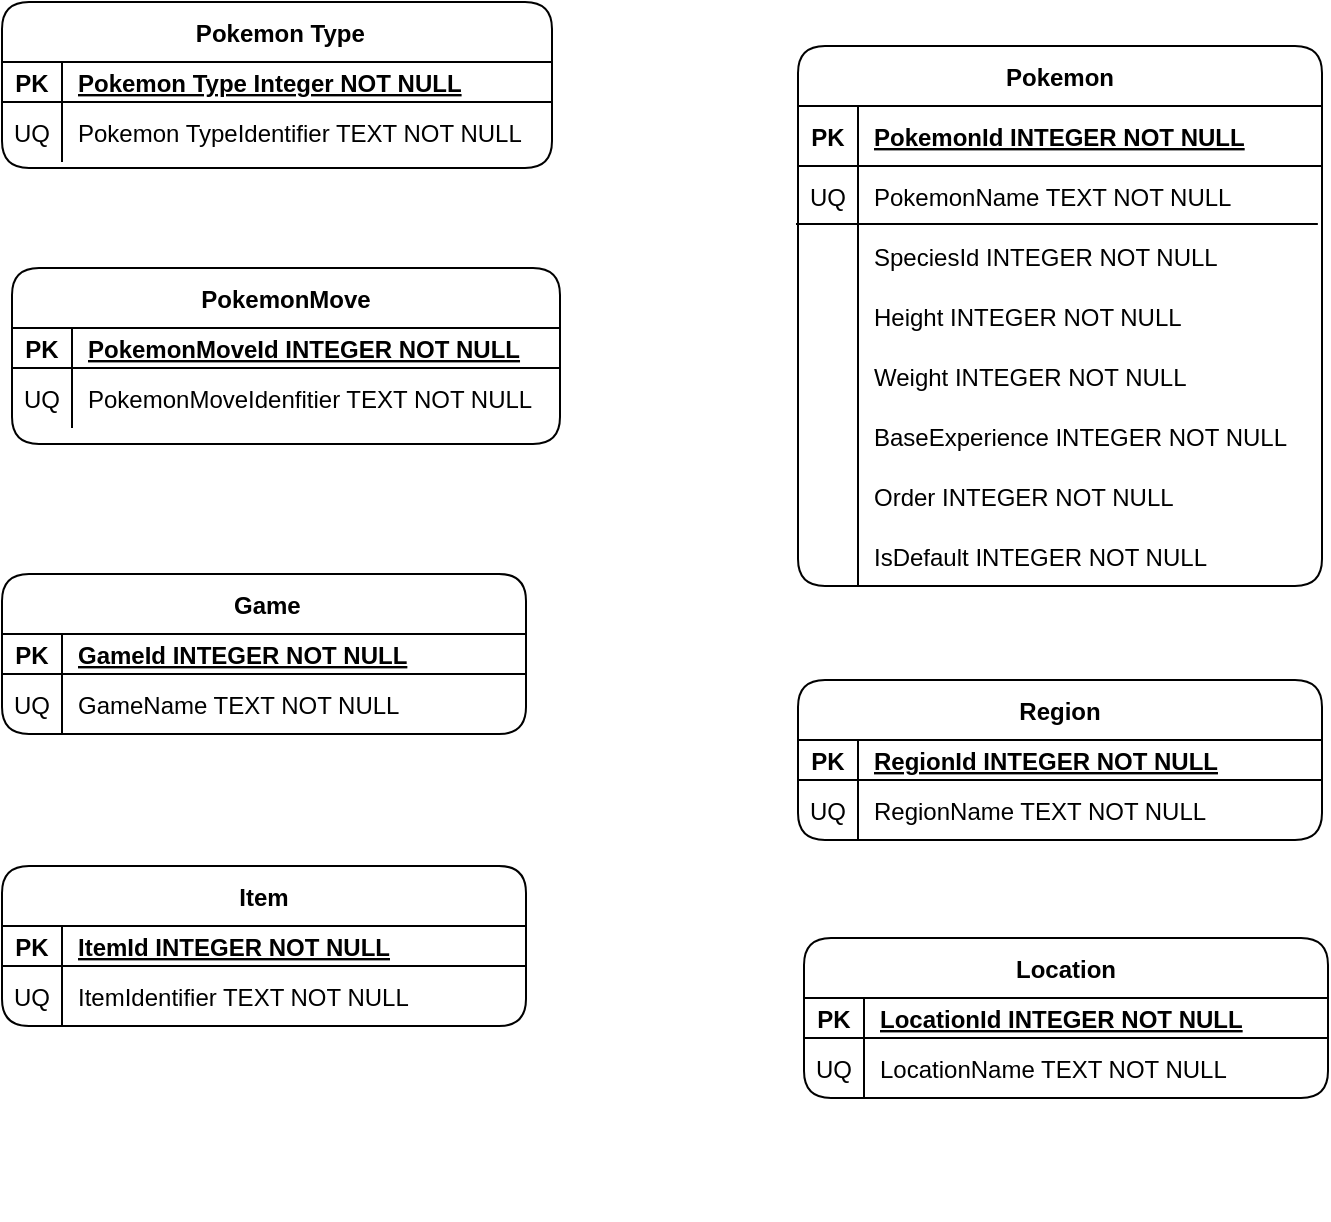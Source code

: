 <mxfile version="17.2.4" type="device"><diagram id="R2lEEEUBdFMjLlhIrx00" name="PokeCSharpDB"><mxGraphModel dx="1104" dy="680" grid="0" gridSize="10" guides="1" tooltips="1" connect="1" arrows="1" fold="1" page="1" pageScale="1" pageWidth="850" pageHeight="1100" math="0" shadow="0" extFonts="Permanent Marker^https://fonts.googleapis.com/css?family=Permanent+Marker"><root><mxCell id="0"/><mxCell id="1" parent="0"/><mxCell id="_UPEhuctneDsrUe--_zI-16" value="Pokemon" style="shape=table;startSize=30;container=1;collapsible=1;childLayout=tableLayout;fixedRows=1;rowLines=0;fontStyle=1;align=center;resizeLast=1;rounded=1;" parent="1" vertex="1"><mxGeometry x="439" y="276" width="262" height="270" as="geometry"/></mxCell><mxCell id="_UPEhuctneDsrUe--_zI-17" value="" style="shape=tableRow;horizontal=0;startSize=0;swimlaneHead=0;swimlaneBody=0;fillColor=none;collapsible=0;dropTarget=0;points=[[0,0.5],[1,0.5]];portConstraint=eastwest;top=0;left=0;right=0;bottom=1;rounded=1;" parent="_UPEhuctneDsrUe--_zI-16" vertex="1"><mxGeometry y="30" width="262" height="30" as="geometry"/></mxCell><mxCell id="_UPEhuctneDsrUe--_zI-18" value="PK" style="shape=partialRectangle;connectable=0;fillColor=none;top=0;left=0;bottom=0;right=0;fontStyle=1;overflow=hidden;rounded=1;" parent="_UPEhuctneDsrUe--_zI-17" vertex="1"><mxGeometry width="30" height="30" as="geometry"><mxRectangle width="30" height="30" as="alternateBounds"/></mxGeometry></mxCell><mxCell id="_UPEhuctneDsrUe--_zI-19" value="PokemonId INTEGER NOT NULL" style="shape=partialRectangle;connectable=0;fillColor=none;top=0;left=0;bottom=0;right=0;align=left;spacingLeft=6;fontStyle=5;overflow=hidden;rounded=1;" parent="_UPEhuctneDsrUe--_zI-17" vertex="1"><mxGeometry x="30" width="232" height="30" as="geometry"><mxRectangle width="232" height="30" as="alternateBounds"/></mxGeometry></mxCell><mxCell id="_UPEhuctneDsrUe--_zI-20" value="" style="shape=tableRow;horizontal=0;startSize=0;swimlaneHead=0;swimlaneBody=0;fillColor=none;collapsible=0;dropTarget=0;points=[[0,0.5],[1,0.5]];portConstraint=eastwest;top=0;left=0;right=0;bottom=0;rounded=1;" parent="_UPEhuctneDsrUe--_zI-16" vertex="1"><mxGeometry y="60" width="262" height="30" as="geometry"/></mxCell><mxCell id="_UPEhuctneDsrUe--_zI-21" value="UQ" style="shape=partialRectangle;connectable=0;fillColor=none;top=0;left=0;bottom=0;right=0;editable=1;overflow=hidden;rounded=1;" parent="_UPEhuctneDsrUe--_zI-20" vertex="1"><mxGeometry width="30" height="30" as="geometry"><mxRectangle width="30" height="30" as="alternateBounds"/></mxGeometry></mxCell><mxCell id="_UPEhuctneDsrUe--_zI-22" value="PokemonName TEXT NOT NULL" style="shape=partialRectangle;connectable=0;fillColor=none;top=0;left=0;bottom=0;right=0;align=left;spacingLeft=6;overflow=hidden;rounded=1;" parent="_UPEhuctneDsrUe--_zI-20" vertex="1"><mxGeometry x="30" width="232" height="30" as="geometry"><mxRectangle width="232" height="30" as="alternateBounds"/></mxGeometry></mxCell><mxCell id="_UPEhuctneDsrUe--_zI-23" value="" style="shape=tableRow;horizontal=0;startSize=0;swimlaneHead=0;swimlaneBody=0;fillColor=none;collapsible=0;dropTarget=0;points=[[0,0.5],[1,0.5]];portConstraint=eastwest;top=0;left=0;right=0;bottom=0;rounded=1;" parent="_UPEhuctneDsrUe--_zI-16" vertex="1"><mxGeometry y="90" width="262" height="30" as="geometry"/></mxCell><mxCell id="_UPEhuctneDsrUe--_zI-24" value="" style="shape=partialRectangle;connectable=0;fillColor=none;top=0;left=0;bottom=0;right=0;editable=1;overflow=hidden;rounded=1;" parent="_UPEhuctneDsrUe--_zI-23" vertex="1"><mxGeometry width="30" height="30" as="geometry"><mxRectangle width="30" height="30" as="alternateBounds"/></mxGeometry></mxCell><mxCell id="_UPEhuctneDsrUe--_zI-25" value="SpeciesId INTEGER NOT NULL" style="shape=partialRectangle;connectable=0;fillColor=none;top=0;left=0;bottom=0;right=0;align=left;spacingLeft=6;overflow=hidden;rounded=1;" parent="_UPEhuctneDsrUe--_zI-23" vertex="1"><mxGeometry x="30" width="232" height="30" as="geometry"><mxRectangle width="232" height="30" as="alternateBounds"/></mxGeometry></mxCell><mxCell id="_UPEhuctneDsrUe--_zI-26" value="" style="shape=tableRow;horizontal=0;startSize=0;swimlaneHead=0;swimlaneBody=0;fillColor=none;collapsible=0;dropTarget=0;points=[[0,0.5],[1,0.5]];portConstraint=eastwest;top=0;left=0;right=0;bottom=0;rounded=1;" parent="_UPEhuctneDsrUe--_zI-16" vertex="1"><mxGeometry y="120" width="262" height="30" as="geometry"/></mxCell><mxCell id="_UPEhuctneDsrUe--_zI-27" value="" style="shape=partialRectangle;connectable=0;fillColor=none;top=0;left=0;bottom=0;right=0;editable=1;overflow=hidden;rounded=1;" parent="_UPEhuctneDsrUe--_zI-26" vertex="1"><mxGeometry width="30" height="30" as="geometry"><mxRectangle width="30" height="30" as="alternateBounds"/></mxGeometry></mxCell><mxCell id="_UPEhuctneDsrUe--_zI-28" value="Height INTEGER NOT NULL" style="shape=partialRectangle;connectable=0;fillColor=none;top=0;left=0;bottom=0;right=0;align=left;spacingLeft=6;overflow=hidden;rounded=1;" parent="_UPEhuctneDsrUe--_zI-26" vertex="1"><mxGeometry x="30" width="232" height="30" as="geometry"><mxRectangle width="232" height="30" as="alternateBounds"/></mxGeometry></mxCell><mxCell id="_UPEhuctneDsrUe--_zI-29" value="" style="shape=tableRow;horizontal=0;startSize=0;swimlaneHead=0;swimlaneBody=0;fillColor=none;collapsible=0;dropTarget=0;points=[[0,0.5],[1,0.5]];portConstraint=eastwest;top=0;left=0;right=0;bottom=0;rounded=1;" parent="_UPEhuctneDsrUe--_zI-16" vertex="1"><mxGeometry y="150" width="262" height="30" as="geometry"/></mxCell><mxCell id="_UPEhuctneDsrUe--_zI-30" value="" style="shape=partialRectangle;connectable=0;fillColor=none;top=0;left=0;bottom=0;right=0;editable=1;overflow=hidden;rounded=1;" parent="_UPEhuctneDsrUe--_zI-29" vertex="1"><mxGeometry width="30" height="30" as="geometry"><mxRectangle width="30" height="30" as="alternateBounds"/></mxGeometry></mxCell><mxCell id="_UPEhuctneDsrUe--_zI-31" value="Weight INTEGER NOT NULL" style="shape=partialRectangle;connectable=0;fillColor=none;top=0;left=0;bottom=0;right=0;align=left;spacingLeft=6;overflow=hidden;rounded=1;" parent="_UPEhuctneDsrUe--_zI-29" vertex="1"><mxGeometry x="30" width="232" height="30" as="geometry"><mxRectangle width="232" height="30" as="alternateBounds"/></mxGeometry></mxCell><mxCell id="_UPEhuctneDsrUe--_zI-32" value="" style="shape=tableRow;horizontal=0;startSize=0;swimlaneHead=0;swimlaneBody=0;fillColor=none;collapsible=0;dropTarget=0;points=[[0,0.5],[1,0.5]];portConstraint=eastwest;top=0;left=0;right=0;bottom=0;rounded=1;" parent="_UPEhuctneDsrUe--_zI-16" vertex="1"><mxGeometry y="180" width="262" height="30" as="geometry"/></mxCell><mxCell id="_UPEhuctneDsrUe--_zI-33" value="" style="shape=partialRectangle;connectable=0;fillColor=none;top=0;left=0;bottom=0;right=0;editable=1;overflow=hidden;rounded=1;" parent="_UPEhuctneDsrUe--_zI-32" vertex="1"><mxGeometry width="30" height="30" as="geometry"><mxRectangle width="30" height="30" as="alternateBounds"/></mxGeometry></mxCell><mxCell id="_UPEhuctneDsrUe--_zI-34" value="BaseExperience INTEGER NOT NULL" style="shape=partialRectangle;connectable=0;fillColor=none;top=0;left=0;bottom=0;right=0;align=left;spacingLeft=6;overflow=hidden;rounded=1;" parent="_UPEhuctneDsrUe--_zI-32" vertex="1"><mxGeometry x="30" width="232" height="30" as="geometry"><mxRectangle width="232" height="30" as="alternateBounds"/></mxGeometry></mxCell><mxCell id="_UPEhuctneDsrUe--_zI-35" value="" style="shape=tableRow;horizontal=0;startSize=0;swimlaneHead=0;swimlaneBody=0;fillColor=none;collapsible=0;dropTarget=0;points=[[0,0.5],[1,0.5]];portConstraint=eastwest;top=0;left=0;right=0;bottom=0;rounded=1;" parent="_UPEhuctneDsrUe--_zI-16" vertex="1"><mxGeometry y="210" width="262" height="30" as="geometry"/></mxCell><mxCell id="_UPEhuctneDsrUe--_zI-36" value="" style="shape=partialRectangle;connectable=0;fillColor=none;top=0;left=0;bottom=0;right=0;editable=1;overflow=hidden;rounded=1;" parent="_UPEhuctneDsrUe--_zI-35" vertex="1"><mxGeometry width="30" height="30" as="geometry"><mxRectangle width="30" height="30" as="alternateBounds"/></mxGeometry></mxCell><mxCell id="_UPEhuctneDsrUe--_zI-37" value="Order INTEGER NOT NULL" style="shape=partialRectangle;connectable=0;fillColor=none;top=0;left=0;bottom=0;right=0;align=left;spacingLeft=6;overflow=hidden;rounded=1;" parent="_UPEhuctneDsrUe--_zI-35" vertex="1"><mxGeometry x="30" width="232" height="30" as="geometry"><mxRectangle width="232" height="30" as="alternateBounds"/></mxGeometry></mxCell><mxCell id="_UPEhuctneDsrUe--_zI-38" value="" style="shape=tableRow;horizontal=0;startSize=0;swimlaneHead=0;swimlaneBody=0;fillColor=none;collapsible=0;dropTarget=0;points=[[0,0.5],[1,0.5]];portConstraint=eastwest;top=0;left=0;right=0;bottom=0;rounded=1;" parent="_UPEhuctneDsrUe--_zI-16" vertex="1"><mxGeometry y="240" width="262" height="30" as="geometry"/></mxCell><mxCell id="_UPEhuctneDsrUe--_zI-39" value="" style="shape=partialRectangle;connectable=0;fillColor=none;top=0;left=0;bottom=0;right=0;editable=1;overflow=hidden;rounded=1;" parent="_UPEhuctneDsrUe--_zI-38" vertex="1"><mxGeometry width="30" height="30" as="geometry"><mxRectangle width="30" height="30" as="alternateBounds"/></mxGeometry></mxCell><mxCell id="_UPEhuctneDsrUe--_zI-40" value="IsDefault INTEGER NOT NULL" style="shape=partialRectangle;connectable=0;fillColor=none;top=0;left=0;bottom=0;right=0;align=left;spacingLeft=6;overflow=hidden;rounded=1;" parent="_UPEhuctneDsrUe--_zI-38" vertex="1"><mxGeometry x="30" width="232" height="30" as="geometry"><mxRectangle width="232" height="30" as="alternateBounds"/></mxGeometry></mxCell><mxCell id="_UPEhuctneDsrUe--_zI-41" value="" style="endArrow=none;html=1;rounded=1;entryX=0.992;entryY=-0.034;entryDx=0;entryDy=0;entryPerimeter=0;" parent="_UPEhuctneDsrUe--_zI-16" edge="1"><mxGeometry width="50" height="50" relative="1" as="geometry"><mxPoint x="-1" y="89" as="sourcePoint"/><mxPoint x="259.92" y="88.98" as="targetPoint"/></mxGeometry></mxCell><mxCell id="eKEPEqxmiqi4ELrCZO2T-1" value=" Pokemon Type" style="shape=table;startSize=30;container=1;collapsible=1;childLayout=tableLayout;fixedRows=1;rowLines=0;fontStyle=1;align=center;resizeLast=1;rounded=1;" vertex="1" parent="1"><mxGeometry x="41" y="254" width="275" height="83" as="geometry"/></mxCell><mxCell id="eKEPEqxmiqi4ELrCZO2T-2" value="" style="shape=tableRow;horizontal=0;startSize=0;swimlaneHead=0;swimlaneBody=0;fillColor=none;collapsible=0;dropTarget=0;points=[[0,0.5],[1,0.5]];portConstraint=eastwest;top=0;left=0;right=0;bottom=1;rounded=1;" vertex="1" parent="eKEPEqxmiqi4ELrCZO2T-1"><mxGeometry y="30" width="275" height="20" as="geometry"/></mxCell><mxCell id="eKEPEqxmiqi4ELrCZO2T-3" value="PK" style="shape=partialRectangle;connectable=0;fillColor=none;top=0;left=0;bottom=0;right=0;fontStyle=1;overflow=hidden;rounded=1;" vertex="1" parent="eKEPEqxmiqi4ELrCZO2T-2"><mxGeometry width="30" height="20" as="geometry"><mxRectangle width="30" height="20" as="alternateBounds"/></mxGeometry></mxCell><mxCell id="eKEPEqxmiqi4ELrCZO2T-4" value="Pokemon Type Integer NOT NULL" style="shape=partialRectangle;connectable=0;fillColor=none;top=0;left=0;bottom=0;right=0;align=left;spacingLeft=6;fontStyle=5;overflow=hidden;rounded=1;" vertex="1" parent="eKEPEqxmiqi4ELrCZO2T-2"><mxGeometry x="30" width="245" height="20" as="geometry"><mxRectangle width="245" height="20" as="alternateBounds"/></mxGeometry></mxCell><mxCell id="eKEPEqxmiqi4ELrCZO2T-5" value="" style="shape=tableRow;horizontal=0;startSize=0;swimlaneHead=0;swimlaneBody=0;fillColor=none;collapsible=0;dropTarget=0;points=[[0,0.5],[1,0.5]];portConstraint=eastwest;top=0;left=0;right=0;bottom=0;rounded=1;" vertex="1" parent="eKEPEqxmiqi4ELrCZO2T-1"><mxGeometry y="50" width="275" height="30" as="geometry"/></mxCell><mxCell id="eKEPEqxmiqi4ELrCZO2T-6" value="UQ" style="shape=partialRectangle;connectable=0;fillColor=none;top=0;left=0;bottom=0;right=0;editable=1;overflow=hidden;rounded=1;" vertex="1" parent="eKEPEqxmiqi4ELrCZO2T-5"><mxGeometry width="30" height="30" as="geometry"><mxRectangle width="30" height="30" as="alternateBounds"/></mxGeometry></mxCell><mxCell id="eKEPEqxmiqi4ELrCZO2T-7" value="Pokemon TypeIdentifier TEXT NOT NULL" style="shape=partialRectangle;connectable=0;fillColor=none;top=0;left=0;bottom=0;right=0;align=left;spacingLeft=6;overflow=hidden;rounded=1;" vertex="1" parent="eKEPEqxmiqi4ELrCZO2T-5"><mxGeometry x="30" width="245" height="30" as="geometry"><mxRectangle width="245" height="30" as="alternateBounds"/></mxGeometry></mxCell><mxCell id="eKEPEqxmiqi4ELrCZO2T-26" value="" style="endArrow=none;html=1;rounded=1;strokeColor=none;" edge="1" parent="eKEPEqxmiqi4ELrCZO2T-1"><mxGeometry width="50" height="50" relative="1" as="geometry"><mxPoint x="185" y="138" as="sourcePoint"/><mxPoint x="185" y="140" as="targetPoint"/></mxGeometry></mxCell><mxCell id="eKEPEqxmiqi4ELrCZO2T-28" value="PokemonMove" style="shape=table;startSize=30;container=1;collapsible=1;childLayout=tableLayout;fixedRows=1;rowLines=0;fontStyle=1;align=center;resizeLast=1;rounded=1;" vertex="1" parent="1"><mxGeometry x="46" y="387" width="274" height="88" as="geometry"/></mxCell><mxCell id="eKEPEqxmiqi4ELrCZO2T-29" value="" style="shape=tableRow;horizontal=0;startSize=0;swimlaneHead=0;swimlaneBody=0;fillColor=none;collapsible=0;dropTarget=0;points=[[0,0.5],[1,0.5]];portConstraint=eastwest;top=0;left=0;right=0;bottom=1;rounded=1;" vertex="1" parent="eKEPEqxmiqi4ELrCZO2T-28"><mxGeometry y="30" width="274" height="20" as="geometry"/></mxCell><mxCell id="eKEPEqxmiqi4ELrCZO2T-30" value="PK" style="shape=partialRectangle;connectable=0;fillColor=none;top=0;left=0;bottom=0;right=0;fontStyle=1;overflow=hidden;rounded=1;" vertex="1" parent="eKEPEqxmiqi4ELrCZO2T-29"><mxGeometry width="30" height="20" as="geometry"><mxRectangle width="30" height="20" as="alternateBounds"/></mxGeometry></mxCell><mxCell id="eKEPEqxmiqi4ELrCZO2T-31" value="PokemonMoveId INTEGER NOT NULL" style="shape=partialRectangle;connectable=0;fillColor=none;top=0;left=0;bottom=0;right=0;align=left;spacingLeft=6;fontStyle=5;overflow=hidden;rounded=1;" vertex="1" parent="eKEPEqxmiqi4ELrCZO2T-29"><mxGeometry x="30" width="244" height="20" as="geometry"><mxRectangle width="244" height="20" as="alternateBounds"/></mxGeometry></mxCell><mxCell id="eKEPEqxmiqi4ELrCZO2T-32" value="" style="shape=tableRow;horizontal=0;startSize=0;swimlaneHead=0;swimlaneBody=0;fillColor=none;collapsible=0;dropTarget=0;points=[[0,0.5],[1,0.5]];portConstraint=eastwest;top=0;left=0;right=0;bottom=0;rounded=1;" vertex="1" parent="eKEPEqxmiqi4ELrCZO2T-28"><mxGeometry y="50" width="274" height="30" as="geometry"/></mxCell><mxCell id="eKEPEqxmiqi4ELrCZO2T-33" value="UQ" style="shape=partialRectangle;connectable=0;fillColor=none;top=0;left=0;bottom=0;right=0;editable=1;overflow=hidden;rounded=1;" vertex="1" parent="eKEPEqxmiqi4ELrCZO2T-32"><mxGeometry width="30" height="30" as="geometry"><mxRectangle width="30" height="30" as="alternateBounds"/></mxGeometry></mxCell><mxCell id="eKEPEqxmiqi4ELrCZO2T-34" value="PokemonMoveIdenfitier TEXT NOT NULL" style="shape=partialRectangle;connectable=0;fillColor=none;top=0;left=0;bottom=0;right=0;align=left;spacingLeft=6;overflow=hidden;rounded=1;" vertex="1" parent="eKEPEqxmiqi4ELrCZO2T-32"><mxGeometry x="30" width="244" height="30" as="geometry"><mxRectangle width="244" height="30" as="alternateBounds"/></mxGeometry></mxCell><mxCell id="eKEPEqxmiqi4ELrCZO2T-35" value="" style="endArrow=none;html=1;rounded=1;strokeColor=none;" edge="1" parent="eKEPEqxmiqi4ELrCZO2T-28"><mxGeometry width="50" height="50" relative="1" as="geometry"><mxPoint x="185" y="138" as="sourcePoint"/><mxPoint x="185" y="140" as="targetPoint"/></mxGeometry></mxCell><mxCell id="eKEPEqxmiqi4ELrCZO2T-36" value=" Game" style="shape=table;startSize=30;container=1;collapsible=1;childLayout=tableLayout;fixedRows=1;rowLines=0;fontStyle=1;align=center;resizeLast=1;rounded=1;" vertex="1" parent="1"><mxGeometry x="41" y="540" width="262" height="80" as="geometry"/></mxCell><mxCell id="eKEPEqxmiqi4ELrCZO2T-37" value="" style="shape=tableRow;horizontal=0;startSize=0;swimlaneHead=0;swimlaneBody=0;fillColor=none;collapsible=0;dropTarget=0;points=[[0,0.5],[1,0.5]];portConstraint=eastwest;top=0;left=0;right=0;bottom=1;rounded=1;" vertex="1" parent="eKEPEqxmiqi4ELrCZO2T-36"><mxGeometry y="30" width="262" height="20" as="geometry"/></mxCell><mxCell id="eKEPEqxmiqi4ELrCZO2T-38" value="PK" style="shape=partialRectangle;connectable=0;fillColor=none;top=0;left=0;bottom=0;right=0;fontStyle=1;overflow=hidden;rounded=1;" vertex="1" parent="eKEPEqxmiqi4ELrCZO2T-37"><mxGeometry width="30" height="20" as="geometry"><mxRectangle width="30" height="20" as="alternateBounds"/></mxGeometry></mxCell><mxCell id="eKEPEqxmiqi4ELrCZO2T-39" value="GameId INTEGER NOT NULL" style="shape=partialRectangle;connectable=0;fillColor=none;top=0;left=0;bottom=0;right=0;align=left;spacingLeft=6;fontStyle=5;overflow=hidden;rounded=1;" vertex="1" parent="eKEPEqxmiqi4ELrCZO2T-37"><mxGeometry x="30" width="232" height="20" as="geometry"><mxRectangle width="232" height="20" as="alternateBounds"/></mxGeometry></mxCell><mxCell id="eKEPEqxmiqi4ELrCZO2T-40" value="" style="shape=tableRow;horizontal=0;startSize=0;swimlaneHead=0;swimlaneBody=0;fillColor=none;collapsible=0;dropTarget=0;points=[[0,0.5],[1,0.5]];portConstraint=eastwest;top=0;left=0;right=0;bottom=0;rounded=1;" vertex="1" parent="eKEPEqxmiqi4ELrCZO2T-36"><mxGeometry y="50" width="262" height="30" as="geometry"/></mxCell><mxCell id="eKEPEqxmiqi4ELrCZO2T-41" value="UQ" style="shape=partialRectangle;connectable=0;fillColor=none;top=0;left=0;bottom=0;right=0;editable=1;overflow=hidden;rounded=1;" vertex="1" parent="eKEPEqxmiqi4ELrCZO2T-40"><mxGeometry width="30" height="30" as="geometry"><mxRectangle width="30" height="30" as="alternateBounds"/></mxGeometry></mxCell><mxCell id="eKEPEqxmiqi4ELrCZO2T-42" value="GameName TEXT NOT NULL" style="shape=partialRectangle;connectable=0;fillColor=none;top=0;left=0;bottom=0;right=0;align=left;spacingLeft=6;overflow=hidden;rounded=1;" vertex="1" parent="eKEPEqxmiqi4ELrCZO2T-40"><mxGeometry x="30" width="232" height="30" as="geometry"><mxRectangle width="232" height="30" as="alternateBounds"/></mxGeometry></mxCell><mxCell id="eKEPEqxmiqi4ELrCZO2T-43" value="" style="endArrow=none;html=1;rounded=1;strokeColor=none;" edge="1" parent="eKEPEqxmiqi4ELrCZO2T-36"><mxGeometry width="50" height="50" relative="1" as="geometry"><mxPoint x="185" y="138" as="sourcePoint"/><mxPoint x="185" y="140" as="targetPoint"/></mxGeometry></mxCell><mxCell id="eKEPEqxmiqi4ELrCZO2T-44" value="Item" style="shape=table;startSize=30;container=1;collapsible=1;childLayout=tableLayout;fixedRows=1;rowLines=0;fontStyle=1;align=center;resizeLast=1;rounded=1;" vertex="1" parent="1"><mxGeometry x="41" y="686" width="262" height="80" as="geometry"/></mxCell><mxCell id="eKEPEqxmiqi4ELrCZO2T-45" value="" style="shape=tableRow;horizontal=0;startSize=0;swimlaneHead=0;swimlaneBody=0;fillColor=none;collapsible=0;dropTarget=0;points=[[0,0.5],[1,0.5]];portConstraint=eastwest;top=0;left=0;right=0;bottom=1;rounded=1;" vertex="1" parent="eKEPEqxmiqi4ELrCZO2T-44"><mxGeometry y="30" width="262" height="20" as="geometry"/></mxCell><mxCell id="eKEPEqxmiqi4ELrCZO2T-46" value="PK" style="shape=partialRectangle;connectable=0;fillColor=none;top=0;left=0;bottom=0;right=0;fontStyle=1;overflow=hidden;rounded=1;" vertex="1" parent="eKEPEqxmiqi4ELrCZO2T-45"><mxGeometry width="30" height="20" as="geometry"><mxRectangle width="30" height="20" as="alternateBounds"/></mxGeometry></mxCell><mxCell id="eKEPEqxmiqi4ELrCZO2T-47" value="ItemId INTEGER NOT NULL" style="shape=partialRectangle;connectable=0;fillColor=none;top=0;left=0;bottom=0;right=0;align=left;spacingLeft=6;fontStyle=5;overflow=hidden;rounded=1;" vertex="1" parent="eKEPEqxmiqi4ELrCZO2T-45"><mxGeometry x="30" width="232" height="20" as="geometry"><mxRectangle width="232" height="20" as="alternateBounds"/></mxGeometry></mxCell><mxCell id="eKEPEqxmiqi4ELrCZO2T-48" value="" style="shape=tableRow;horizontal=0;startSize=0;swimlaneHead=0;swimlaneBody=0;fillColor=none;collapsible=0;dropTarget=0;points=[[0,0.5],[1,0.5]];portConstraint=eastwest;top=0;left=0;right=0;bottom=0;rounded=1;" vertex="1" parent="eKEPEqxmiqi4ELrCZO2T-44"><mxGeometry y="50" width="262" height="30" as="geometry"/></mxCell><mxCell id="eKEPEqxmiqi4ELrCZO2T-49" value="UQ" style="shape=partialRectangle;connectable=0;fillColor=none;top=0;left=0;bottom=0;right=0;editable=1;overflow=hidden;rounded=1;" vertex="1" parent="eKEPEqxmiqi4ELrCZO2T-48"><mxGeometry width="30" height="30" as="geometry"><mxRectangle width="30" height="30" as="alternateBounds"/></mxGeometry></mxCell><mxCell id="eKEPEqxmiqi4ELrCZO2T-50" value="ItemIdentifier TEXT NOT NULL " style="shape=partialRectangle;connectable=0;fillColor=none;top=0;left=0;bottom=0;right=0;align=left;spacingLeft=6;overflow=hidden;rounded=1;" vertex="1" parent="eKEPEqxmiqi4ELrCZO2T-48"><mxGeometry x="30" width="232" height="30" as="geometry"><mxRectangle width="232" height="30" as="alternateBounds"/></mxGeometry></mxCell><mxCell id="eKEPEqxmiqi4ELrCZO2T-51" value="" style="endArrow=none;html=1;rounded=1;strokeColor=none;" edge="1" parent="eKEPEqxmiqi4ELrCZO2T-44"><mxGeometry width="50" height="50" relative="1" as="geometry"><mxPoint x="185" y="138" as="sourcePoint"/><mxPoint x="185" y="140" as="targetPoint"/></mxGeometry></mxCell><mxCell id="eKEPEqxmiqi4ELrCZO2T-52" value="Region" style="shape=table;startSize=30;container=1;collapsible=1;childLayout=tableLayout;fixedRows=1;rowLines=0;fontStyle=1;align=center;resizeLast=1;rounded=1;" vertex="1" parent="1"><mxGeometry x="439" y="593" width="262" height="80" as="geometry"/></mxCell><mxCell id="eKEPEqxmiqi4ELrCZO2T-53" value="" style="shape=tableRow;horizontal=0;startSize=0;swimlaneHead=0;swimlaneBody=0;fillColor=none;collapsible=0;dropTarget=0;points=[[0,0.5],[1,0.5]];portConstraint=eastwest;top=0;left=0;right=0;bottom=1;rounded=1;" vertex="1" parent="eKEPEqxmiqi4ELrCZO2T-52"><mxGeometry y="30" width="262" height="20" as="geometry"/></mxCell><mxCell id="eKEPEqxmiqi4ELrCZO2T-54" value="PK" style="shape=partialRectangle;connectable=0;fillColor=none;top=0;left=0;bottom=0;right=0;fontStyle=1;overflow=hidden;rounded=1;" vertex="1" parent="eKEPEqxmiqi4ELrCZO2T-53"><mxGeometry width="30" height="20" as="geometry"><mxRectangle width="30" height="20" as="alternateBounds"/></mxGeometry></mxCell><mxCell id="eKEPEqxmiqi4ELrCZO2T-55" value="RegionId INTEGER NOT NULL" style="shape=partialRectangle;connectable=0;fillColor=none;top=0;left=0;bottom=0;right=0;align=left;spacingLeft=6;fontStyle=5;overflow=hidden;rounded=1;" vertex="1" parent="eKEPEqxmiqi4ELrCZO2T-53"><mxGeometry x="30" width="232" height="20" as="geometry"><mxRectangle width="232" height="20" as="alternateBounds"/></mxGeometry></mxCell><mxCell id="eKEPEqxmiqi4ELrCZO2T-56" value="" style="shape=tableRow;horizontal=0;startSize=0;swimlaneHead=0;swimlaneBody=0;fillColor=none;collapsible=0;dropTarget=0;points=[[0,0.5],[1,0.5]];portConstraint=eastwest;top=0;left=0;right=0;bottom=0;rounded=1;" vertex="1" parent="eKEPEqxmiqi4ELrCZO2T-52"><mxGeometry y="50" width="262" height="30" as="geometry"/></mxCell><mxCell id="eKEPEqxmiqi4ELrCZO2T-57" value="UQ" style="shape=partialRectangle;connectable=0;fillColor=none;top=0;left=0;bottom=0;right=0;editable=1;overflow=hidden;rounded=1;" vertex="1" parent="eKEPEqxmiqi4ELrCZO2T-56"><mxGeometry width="30" height="30" as="geometry"><mxRectangle width="30" height="30" as="alternateBounds"/></mxGeometry></mxCell><mxCell id="eKEPEqxmiqi4ELrCZO2T-58" value="RegionName TEXT NOT NULL" style="shape=partialRectangle;connectable=0;fillColor=none;top=0;left=0;bottom=0;right=0;align=left;spacingLeft=6;overflow=hidden;rounded=1;" vertex="1" parent="eKEPEqxmiqi4ELrCZO2T-56"><mxGeometry x="30" width="232" height="30" as="geometry"><mxRectangle width="232" height="30" as="alternateBounds"/></mxGeometry></mxCell><mxCell id="eKEPEqxmiqi4ELrCZO2T-59" value="" style="endArrow=none;html=1;rounded=1;strokeColor=none;" edge="1" parent="eKEPEqxmiqi4ELrCZO2T-52"><mxGeometry width="50" height="50" relative="1" as="geometry"><mxPoint x="185" y="138" as="sourcePoint"/><mxPoint x="185" y="140" as="targetPoint"/></mxGeometry></mxCell><mxCell id="eKEPEqxmiqi4ELrCZO2T-60" value="Location" style="shape=table;startSize=30;container=1;collapsible=1;childLayout=tableLayout;fixedRows=1;rowLines=0;fontStyle=1;align=center;resizeLast=1;rounded=1;" vertex="1" parent="1"><mxGeometry x="442" y="722" width="262" height="80" as="geometry"/></mxCell><mxCell id="eKEPEqxmiqi4ELrCZO2T-61" value="" style="shape=tableRow;horizontal=0;startSize=0;swimlaneHead=0;swimlaneBody=0;fillColor=none;collapsible=0;dropTarget=0;points=[[0,0.5],[1,0.5]];portConstraint=eastwest;top=0;left=0;right=0;bottom=1;rounded=1;" vertex="1" parent="eKEPEqxmiqi4ELrCZO2T-60"><mxGeometry y="30" width="262" height="20" as="geometry"/></mxCell><mxCell id="eKEPEqxmiqi4ELrCZO2T-62" value="PK" style="shape=partialRectangle;connectable=0;fillColor=none;top=0;left=0;bottom=0;right=0;fontStyle=1;overflow=hidden;rounded=1;" vertex="1" parent="eKEPEqxmiqi4ELrCZO2T-61"><mxGeometry width="30" height="20" as="geometry"><mxRectangle width="30" height="20" as="alternateBounds"/></mxGeometry></mxCell><mxCell id="eKEPEqxmiqi4ELrCZO2T-63" value="LocationId INTEGER NOT NULL" style="shape=partialRectangle;connectable=0;fillColor=none;top=0;left=0;bottom=0;right=0;align=left;spacingLeft=6;fontStyle=5;overflow=hidden;rounded=1;" vertex="1" parent="eKEPEqxmiqi4ELrCZO2T-61"><mxGeometry x="30" width="232" height="20" as="geometry"><mxRectangle width="232" height="20" as="alternateBounds"/></mxGeometry></mxCell><mxCell id="eKEPEqxmiqi4ELrCZO2T-64" value="" style="shape=tableRow;horizontal=0;startSize=0;swimlaneHead=0;swimlaneBody=0;fillColor=none;collapsible=0;dropTarget=0;points=[[0,0.5],[1,0.5]];portConstraint=eastwest;top=0;left=0;right=0;bottom=0;rounded=1;" vertex="1" parent="eKEPEqxmiqi4ELrCZO2T-60"><mxGeometry y="50" width="262" height="30" as="geometry"/></mxCell><mxCell id="eKEPEqxmiqi4ELrCZO2T-65" value="UQ" style="shape=partialRectangle;connectable=0;fillColor=none;top=0;left=0;bottom=0;right=0;editable=1;overflow=hidden;rounded=1;" vertex="1" parent="eKEPEqxmiqi4ELrCZO2T-64"><mxGeometry width="30" height="30" as="geometry"><mxRectangle width="30" height="30" as="alternateBounds"/></mxGeometry></mxCell><mxCell id="eKEPEqxmiqi4ELrCZO2T-66" value="LocationName TEXT NOT NULL" style="shape=partialRectangle;connectable=0;fillColor=none;top=0;left=0;bottom=0;right=0;align=left;spacingLeft=6;overflow=hidden;rounded=1;" vertex="1" parent="eKEPEqxmiqi4ELrCZO2T-64"><mxGeometry x="30" width="232" height="30" as="geometry"><mxRectangle width="232" height="30" as="alternateBounds"/></mxGeometry></mxCell><mxCell id="eKEPEqxmiqi4ELrCZO2T-67" value="" style="endArrow=none;html=1;rounded=1;strokeColor=none;" edge="1" parent="eKEPEqxmiqi4ELrCZO2T-60"><mxGeometry width="50" height="50" relative="1" as="geometry"><mxPoint x="185" y="138" as="sourcePoint"/><mxPoint x="185" y="140" as="targetPoint"/></mxGeometry></mxCell></root></mxGraphModel></diagram></mxfile>